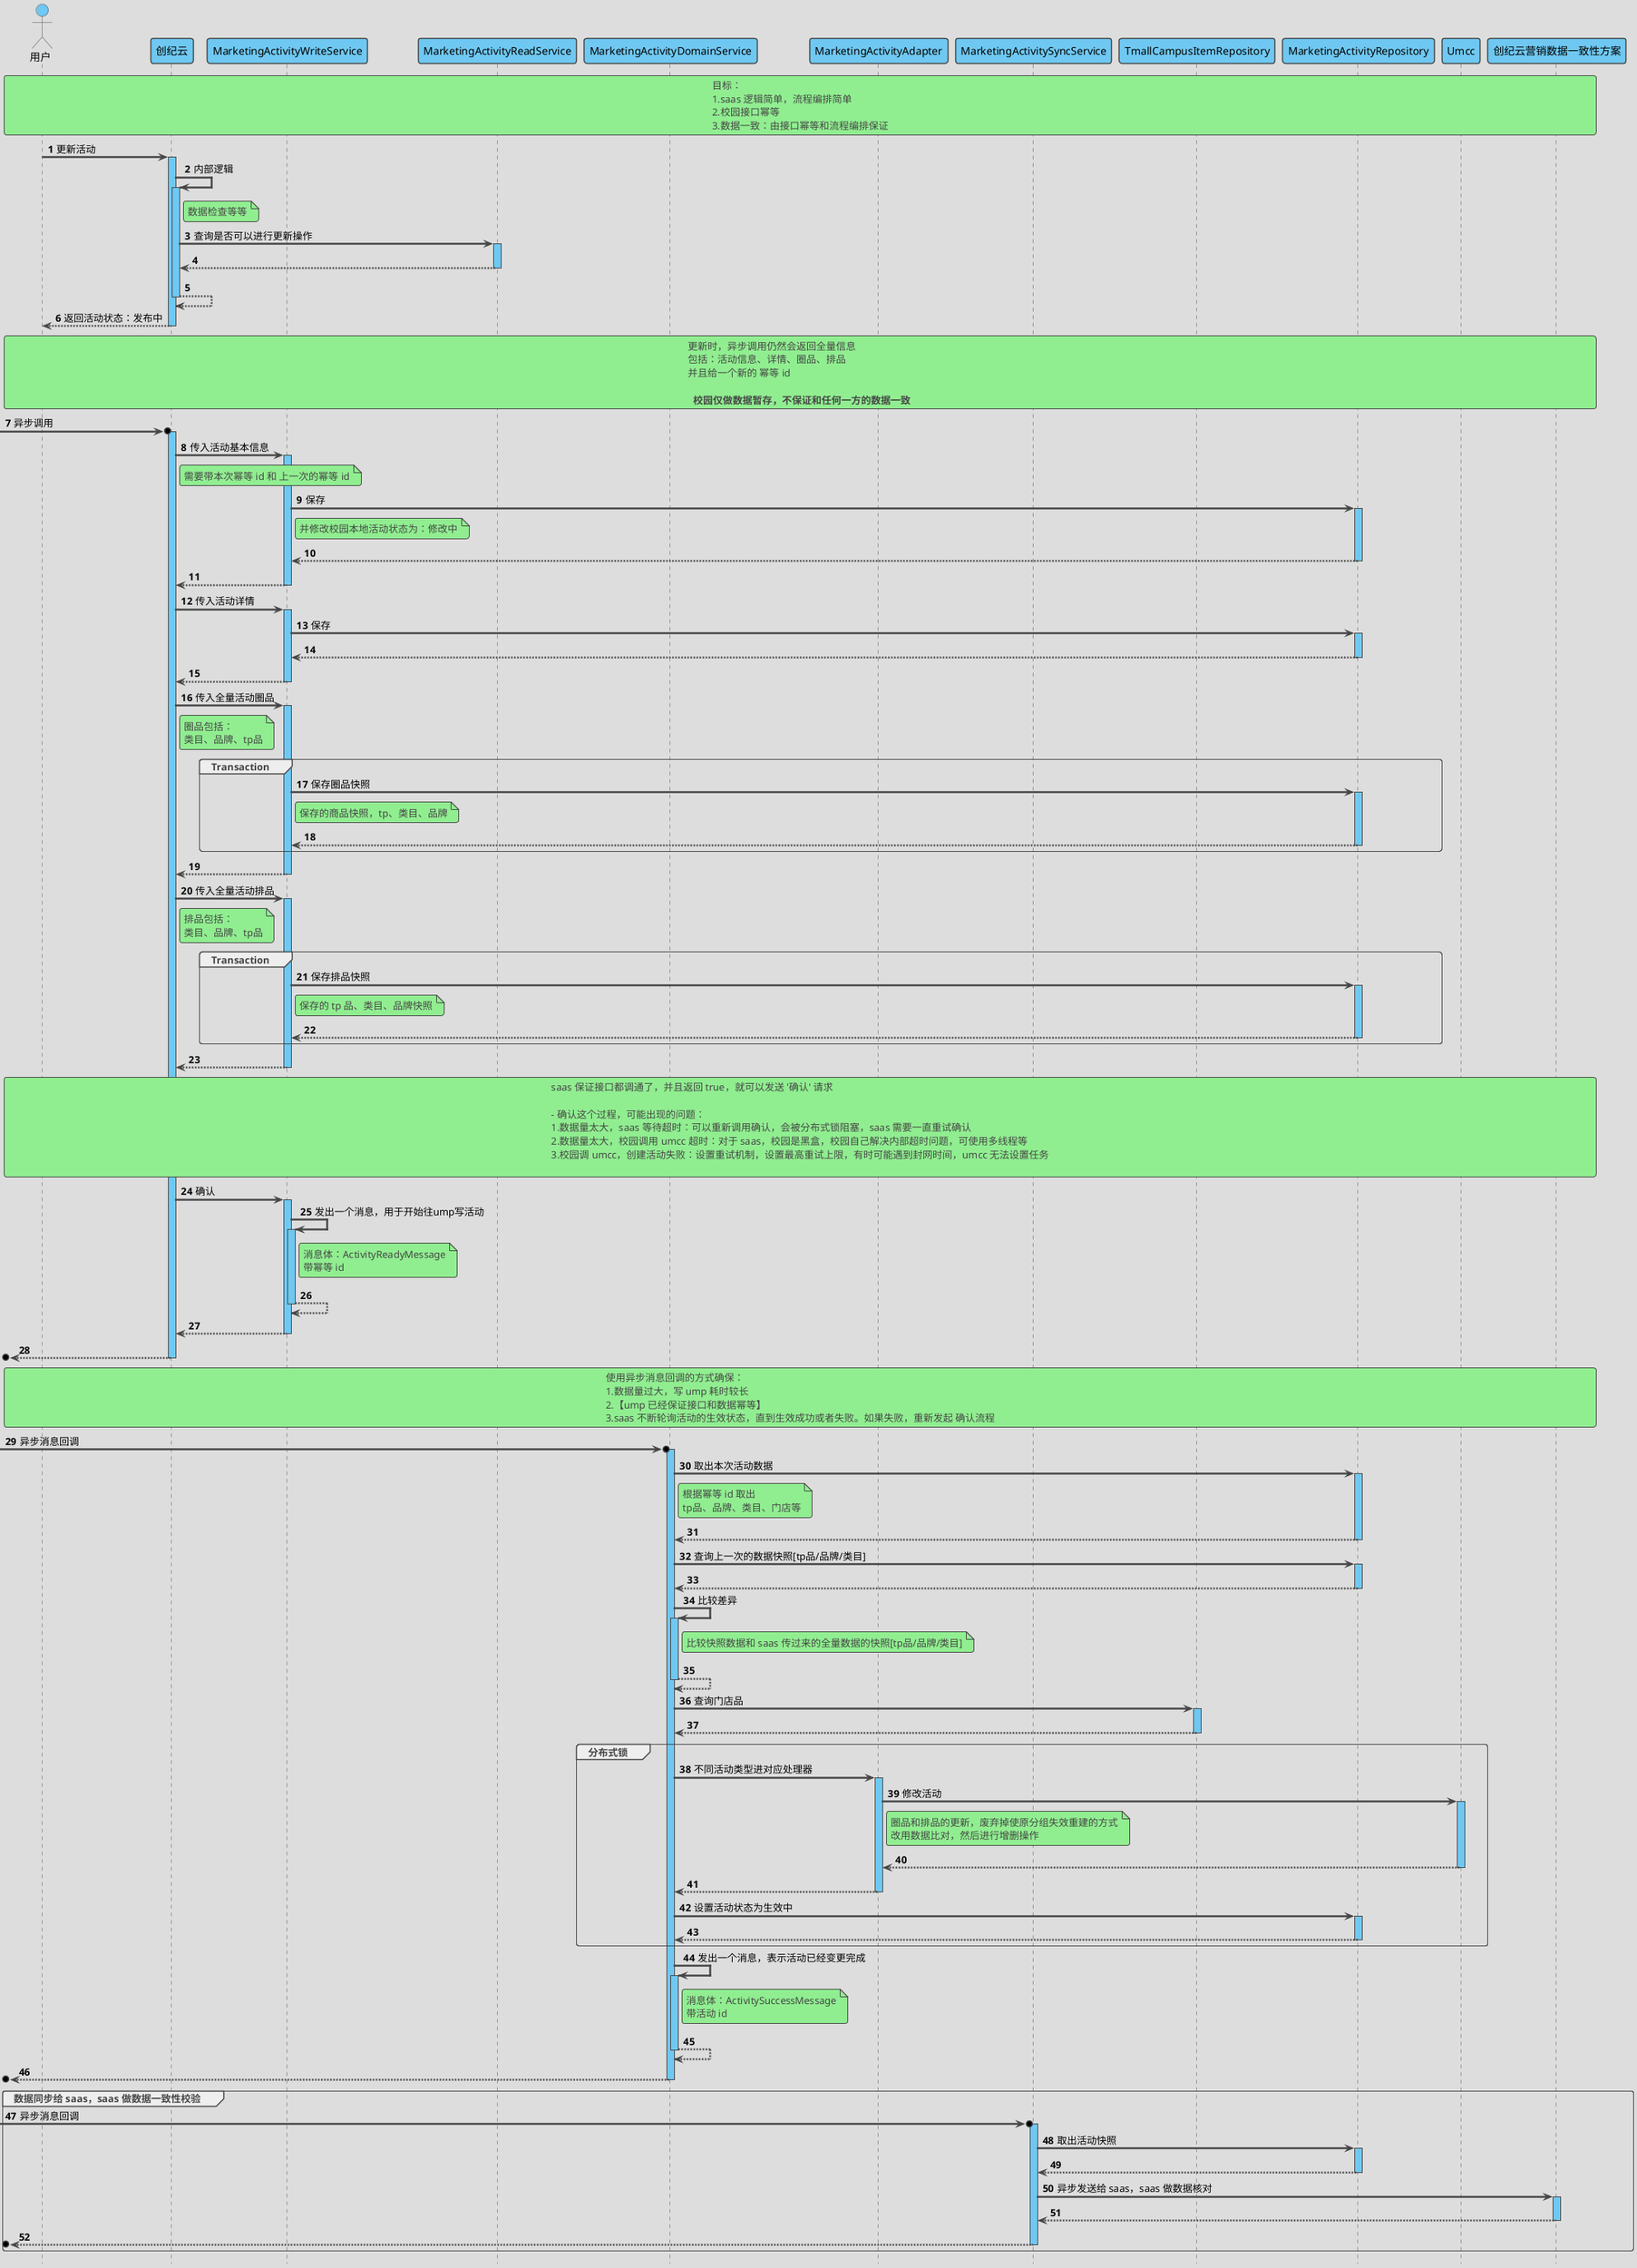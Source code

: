 @startuml

'https://plantuml.com/sequence-diagram

'隐藏脚注
hide footbox

'使用 toy 主题
!theme toy

'自动激活
autoActivate on

'编号
autonumber 1

'隐藏孤立的参与者
hide unlinked

'文字对齐，向左对齐
skinparam sequenceMessageAlign left

'箭头粗度
skinparam sequenceArrowThickness 2.5

' 皮肤
skinparam sequence {
    LifeLineBackgroundColor #6FC8F2
    ParticipantBackgroundColor #6FC8F2
    ParticipantFontColor black
    ActorBackgroundColor #6FC8F2
    ActorFontColor black
}

actor 用户 as user
participant 创纪云 as saas
participant MarketingActivityWriteService as MarketingActivityWriteService
participant MarketingActivityReadService as MarketingActivityReadService
participant MarketingActivityDomainService as MarketingActivityDomainService
participant MarketingActivityAdapter as MarketingActivityAdapter
participant MarketingActivitySyncService as MarketingActivitySyncService
participant TmallCampusItemRepository as TmallCampusItemRepository
participant MarketingActivityRepository as MarketingActivityRepository
participant Umcc as Umcc
participant 创纪云营销数据一致性方案 as SaasMarketingActivityChecker

rnote across
    目标：
    1.saas 逻辑简单，流程编排简单
    2.校园接口幂等
    3.数据一致：由接口幂等和流程编排保证
end note

user -> saas : 更新活动

saas -> saas : 内部逻辑
note right of saas
    数据检查等等
end note

saas -> MarketingActivityReadService : 查询是否可以进行更新操作
return
return
return 返回活动状态：发布中

rnote across
    更新时，异步调用仍然会返回全量信息
    包括：活动信息、详情、圈品、排品
    并且给一个新的 幂等 id

     ** 校园仅做数据暂存，不保证和任何一方的数据一致 **
end note

->o saas : 异步调用

saas -> MarketingActivityWriteService : 传入活动基本信息
note right of saas
    需要带本次幂等 id 和 上一次的幂等 id
end note

MarketingActivityWriteService -> MarketingActivityRepository : 保存
note right of MarketingActivityWriteService
    并修改校园本地活动状态为：修改中
end note
return
return

saas -> MarketingActivityWriteService : 传入活动详情
MarketingActivityWriteService -> MarketingActivityRepository : 保存
return
return

saas -> MarketingActivityWriteService : 传入全量活动圈品
note right of saas
    圈品包括：
    类目、品牌、tp品
end note


group Transaction
    MarketingActivityWriteService -> MarketingActivityRepository : 保存圈品快照
    note right of MarketingActivityWriteService
        保存的商品快照，tp、类目、品牌
    end note
    return
end group
return

saas -> MarketingActivityWriteService : 传入全量活动排品
note right of saas
    排品包括：
    类目、品牌、tp品
end note

group Transaction
    MarketingActivityWriteService -> MarketingActivityRepository : 保存排品快照
    note right of MarketingActivityWriteService
        保存的 tp 品、类目、品牌快照
    end note
    return
end group
return


rnote across
    saas 保证接口都调通了，并且返回 true，就可以发送 '确认' 请求

    - 确认这个过程，可能出现的问题：
    1.数据量太大，saas 等待超时：可以重新调用确认，会被分布式锁阻塞，saas 需要一直重试确认
    2.数据量太大，校园调用 umcc 超时：对于 saas，校园是黑盒，校园自己解决内部超时问题，可使用多线程等
    3.校园调 umcc，创建活动失败：设置重试机制，设置最高重试上限，有时可能遇到封网时间，umcc 无法设置任务

end note
saas -> MarketingActivityWriteService : 确认
MarketingActivityWriteService -> MarketingActivityWriteService : 发出一个消息，用于开始往ump写活动
note right of MarketingActivityWriteService
    消息体：ActivityReadyMessage
    带幂等 id
end note
return
return
return

rnote across
    使用异步消息回调的方式确保：
    1.数据量过大，写 ump 耗时较长
    2.【ump 已经保证接口和数据幂等】
    3.saas 不断轮询活动的生效状态，直到生效成功或者失败。如果失败，重新发起 确认流程
end note
->o MarketingActivityDomainService : 异步消息回调
MarketingActivityDomainService -> MarketingActivityRepository : 取出本次活动数据
note right of MarketingActivityDomainService
    根据幂等 id 取出
    tp品、品牌、类目、门店等
end note
return

MarketingActivityDomainService -> MarketingActivityRepository : 查询上一次的数据快照[tp品/品牌/类目]
return

MarketingActivityDomainService -> MarketingActivityDomainService : 比较差异
note right of MarketingActivityDomainService
    比较快照数据和 saas 传过来的全量数据的快照[tp品/品牌/类目]
end note
return

MarketingActivityDomainService -> TmallCampusItemRepository : 查询门店品
return

group 分布式锁
    MarketingActivityDomainService -> MarketingActivityAdapter : 不同活动类型进对应处理器
    MarketingActivityAdapter -> Umcc : 修改活动
    note right of MarketingActivityAdapter
        圈品和排品的更新，废弃掉使原分组失效重建的方式
        改用数据比对，然后进行增删操作
    end note
    return
    return
    MarketingActivityDomainService -> MarketingActivityRepository : 设置活动状态为生效中
    return
end group

MarketingActivityDomainService -> MarketingActivityDomainService : 发出一个消息，表示活动已经变更完成
note right of MarketingActivityDomainService
    消息体：ActivitySuccessMessage
    带活动 id
end note
return
return

group 数据同步给 saas，saas 做数据一致性校验
     ->o MarketingActivitySyncService : 异步消息回调
     MarketingActivitySyncService -> MarketingActivityRepository : 取出活动快照
     return
     MarketingActivitySyncService -> SaasMarketingActivityChecker : 异步发送给 saas，saas 做数据核对
     return
     return
end group
@enduml
